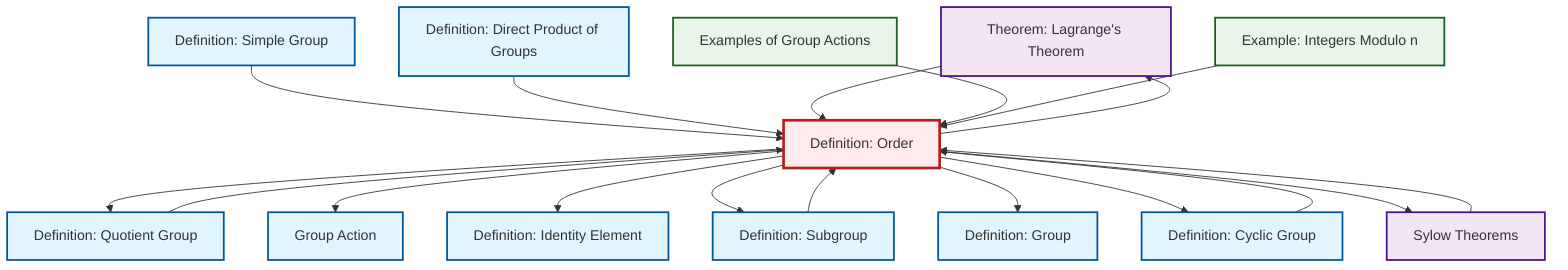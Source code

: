 graph TD
    classDef definition fill:#e1f5fe,stroke:#01579b,stroke-width:2px
    classDef theorem fill:#f3e5f5,stroke:#4a148c,stroke-width:2px
    classDef axiom fill:#fff3e0,stroke:#e65100,stroke-width:2px
    classDef example fill:#e8f5e9,stroke:#1b5e20,stroke-width:2px
    classDef current fill:#ffebee,stroke:#b71c1c,stroke-width:3px
    thm-lagrange["Theorem: Lagrange's Theorem"]:::theorem
    def-group["Definition: Group"]:::definition
    def-cyclic-group["Definition: Cyclic Group"]:::definition
    def-simple-group["Definition: Simple Group"]:::definition
    def-subgroup["Definition: Subgroup"]:::definition
    def-quotient-group["Definition: Quotient Group"]:::definition
    ex-quotient-integers-mod-n["Example: Integers Modulo n"]:::example
    def-group-action["Group Action"]:::definition
    thm-sylow["Sylow Theorems"]:::theorem
    def-order["Definition: Order"]:::definition
    ex-group-action-examples["Examples of Group Actions"]:::example
    def-identity-element["Definition: Identity Element"]:::definition
    def-direct-product["Definition: Direct Product of Groups"]:::definition
    def-simple-group --> def-order
    def-quotient-group --> def-order
    def-order --> def-quotient-group
    def-order --> def-group-action
    thm-sylow --> def-order
    def-order --> thm-lagrange
    def-cyclic-group --> def-order
    def-order --> def-identity-element
    def-order --> def-subgroup
    def-direct-product --> def-order
    thm-lagrange --> def-order
    def-order --> def-group
    ex-group-action-examples --> def-order
    def-order --> def-cyclic-group
    ex-quotient-integers-mod-n --> def-order
    def-subgroup --> def-order
    def-order --> thm-sylow
    class def-order current